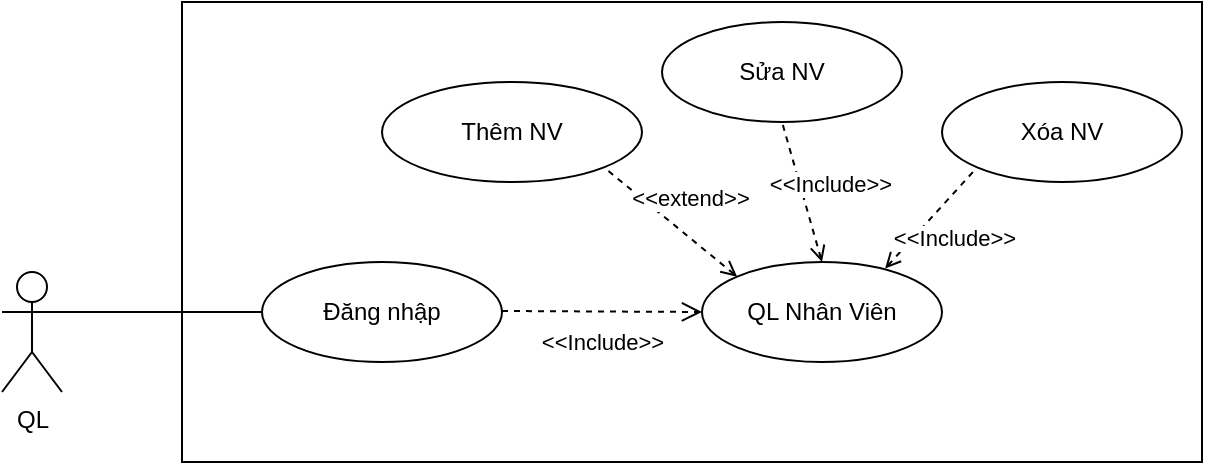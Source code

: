 <mxfile version="13.8.0" type="device"><diagram id="Os4iKd-UEi2Z-YIoAe4c" name="Page-1"><mxGraphModel dx="1249" dy="643" grid="1" gridSize="10" guides="1" tooltips="1" connect="1" arrows="1" fold="1" page="1" pageScale="1" pageWidth="1169" pageHeight="827" math="0" shadow="0"><root><mxCell id="0"/><mxCell id="1" parent="0"/><mxCell id="OMrQ4bXumZaicJK6j2va-7" value="" style="rounded=0;whiteSpace=wrap;html=1;" vertex="1" parent="1"><mxGeometry x="210" y="100" width="510" height="230" as="geometry"/></mxCell><mxCell id="OMrQ4bXumZaicJK6j2va-1" value="QL" style="shape=umlActor;verticalLabelPosition=bottom;verticalAlign=top;html=1;outlineConnect=0;" vertex="1" parent="1"><mxGeometry x="120" y="235" width="30" height="60" as="geometry"/></mxCell><mxCell id="OMrQ4bXumZaicJK6j2va-2" value="Đăng nhập" style="ellipse;whiteSpace=wrap;html=1;" vertex="1" parent="1"><mxGeometry x="250" y="230" width="120" height="50" as="geometry"/></mxCell><mxCell id="OMrQ4bXumZaicJK6j2va-3" value="QL Nhân Viên" style="ellipse;whiteSpace=wrap;html=1;" vertex="1" parent="1"><mxGeometry x="470" y="230" width="120" height="50" as="geometry"/></mxCell><mxCell id="OMrQ4bXumZaicJK6j2va-4" value="Xóa NV" style="ellipse;whiteSpace=wrap;html=1;" vertex="1" parent="1"><mxGeometry x="590" y="140" width="120" height="50" as="geometry"/></mxCell><mxCell id="OMrQ4bXumZaicJK6j2va-5" value="Sửa NV" style="ellipse;whiteSpace=wrap;html=1;" vertex="1" parent="1"><mxGeometry x="450" y="110" width="120" height="50" as="geometry"/></mxCell><mxCell id="OMrQ4bXumZaicJK6j2va-6" value="Thêm NV" style="ellipse;whiteSpace=wrap;html=1;" vertex="1" parent="1"><mxGeometry x="310" y="140" width="130" height="50" as="geometry"/></mxCell><mxCell id="OMrQ4bXumZaicJK6j2va-9" value="&amp;lt;&amp;lt;Include&amp;gt;&amp;gt;" style="endArrow=open;endSize=8;endFill=0;html=1;dashed=1;strokeWidth=1;startArrow=none;startFill=0;" edge="1" parent="1"><mxGeometry x="0.002" y="-15" width="160" relative="1" as="geometry"><mxPoint x="370" y="254.5" as="sourcePoint"/><mxPoint x="470" y="255" as="targetPoint"/><mxPoint as="offset"/></mxGeometry></mxCell><mxCell id="OMrQ4bXumZaicJK6j2va-10" value="&amp;lt;&amp;lt;extend&amp;gt;&amp;gt;" style="endArrow=none;endSize=16;endFill=0;html=1;dashed=1;strokeWidth=1;startArrow=open;startFill=0;exitX=0;exitY=0;exitDx=0;exitDy=0;entryX=1;entryY=1;entryDx=0;entryDy=0;" edge="1" parent="1" source="OMrQ4bXumZaicJK6j2va-3" target="OMrQ4bXumZaicJK6j2va-6"><mxGeometry x="0.002" y="-15" width="160" relative="1" as="geometry"><mxPoint x="380" y="210" as="sourcePoint"/><mxPoint x="480" y="210.5" as="targetPoint"/><mxPoint as="offset"/></mxGeometry></mxCell><mxCell id="OMrQ4bXumZaicJK6j2va-11" value="&amp;lt;&amp;lt;Include&amp;gt;&amp;gt;" style="endArrow=none;endSize=16;endFill=0;html=1;dashed=1;strokeWidth=1;startArrow=open;startFill=0;entryX=0.5;entryY=1;entryDx=0;entryDy=0;exitX=0.5;exitY=0;exitDx=0;exitDy=0;" edge="1" parent="1" source="OMrQ4bXumZaicJK6j2va-3" target="OMrQ4bXumZaicJK6j2va-5"><mxGeometry x="0.002" y="-15" width="160" relative="1" as="geometry"><mxPoint x="520" y="220" as="sourcePoint"/><mxPoint x="430.962" y="192.678" as="targetPoint"/><mxPoint as="offset"/></mxGeometry></mxCell><mxCell id="OMrQ4bXumZaicJK6j2va-12" value="&amp;lt;&amp;lt;Include&amp;gt;&amp;gt;" style="endArrow=none;endSize=16;endFill=0;html=1;dashed=1;strokeWidth=1;startArrow=open;startFill=0;exitX=0.763;exitY=0.066;exitDx=0;exitDy=0;entryX=0;entryY=1;entryDx=0;entryDy=0;exitPerimeter=0;" edge="1" parent="1" source="OMrQ4bXumZaicJK6j2va-3" target="OMrQ4bXumZaicJK6j2va-4"><mxGeometry x="0.002" y="-15" width="160" relative="1" as="geometry"><mxPoint x="507.574" y="257.322" as="sourcePoint"/><mxPoint x="440.962" y="202.678" as="targetPoint"/><mxPoint as="offset"/></mxGeometry></mxCell><mxCell id="OMrQ4bXumZaicJK6j2va-14" value="" style="endArrow=none;html=1;strokeWidth=1;exitX=1;exitY=0.333;exitDx=0;exitDy=0;exitPerimeter=0;entryX=0;entryY=0.5;entryDx=0;entryDy=0;" edge="1" parent="1" source="OMrQ4bXumZaicJK6j2va-1" target="OMrQ4bXumZaicJK6j2va-2"><mxGeometry width="50" height="50" relative="1" as="geometry"><mxPoint x="560" y="360" as="sourcePoint"/><mxPoint x="610" y="310" as="targetPoint"/></mxGeometry></mxCell></root></mxGraphModel></diagram></mxfile>